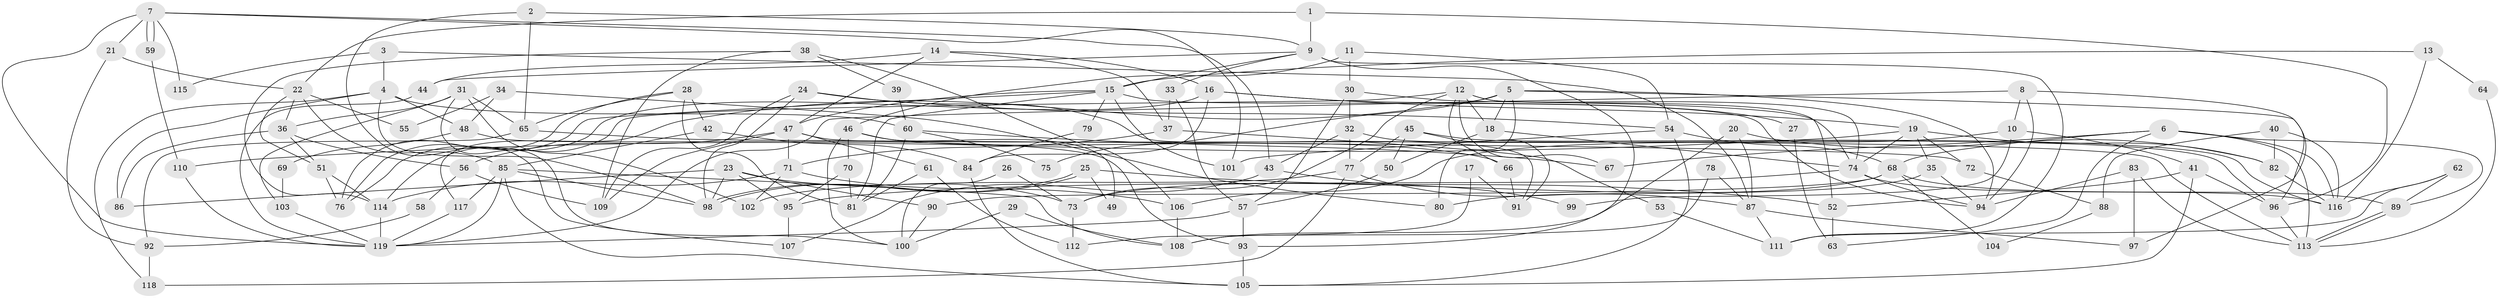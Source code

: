// coarse degree distribution, {6: 0.10256410256410256, 14: 0.05128205128205128, 8: 0.05128205128205128, 10: 0.05128205128205128, 12: 0.05128205128205128, 11: 0.10256410256410256, 17: 0.02564102564102564, 3: 0.10256410256410256, 16: 0.02564102564102564, 2: 0.20512820512820512, 7: 0.10256410256410256, 9: 0.02564102564102564, 5: 0.05128205128205128, 4: 0.05128205128205128}
// Generated by graph-tools (version 1.1) at 2025/19/03/04/25 18:19:02]
// undirected, 119 vertices, 238 edges
graph export_dot {
graph [start="1"]
  node [color=gray90,style=filled];
  1;
  2;
  3;
  4;
  5;
  6;
  7;
  8;
  9;
  10;
  11;
  12;
  13;
  14;
  15;
  16;
  17;
  18;
  19;
  20;
  21;
  22;
  23;
  24;
  25;
  26;
  27;
  28;
  29;
  30;
  31;
  32;
  33;
  34;
  35;
  36;
  37;
  38;
  39;
  40;
  41;
  42;
  43;
  44;
  45;
  46;
  47;
  48;
  49;
  50;
  51;
  52;
  53;
  54;
  55;
  56;
  57;
  58;
  59;
  60;
  61;
  62;
  63;
  64;
  65;
  66;
  67;
  68;
  69;
  70;
  71;
  72;
  73;
  74;
  75;
  76;
  77;
  78;
  79;
  80;
  81;
  82;
  83;
  84;
  85;
  86;
  87;
  88;
  89;
  90;
  91;
  92;
  93;
  94;
  95;
  96;
  97;
  98;
  99;
  100;
  101;
  102;
  103;
  104;
  105;
  106;
  107;
  108;
  109;
  110;
  111;
  112;
  113;
  114;
  115;
  116;
  117;
  118;
  119;
  1 -- 22;
  1 -- 9;
  1 -- 96;
  2 -- 65;
  2 -- 9;
  2 -- 107;
  3 -- 87;
  3 -- 4;
  3 -- 115;
  4 -- 86;
  4 -- 118;
  4 -- 48;
  4 -- 60;
  4 -- 98;
  5 -- 117;
  5 -- 18;
  5 -- 75;
  5 -- 80;
  5 -- 94;
  5 -- 96;
  6 -- 113;
  6 -- 68;
  6 -- 63;
  6 -- 67;
  6 -- 89;
  6 -- 116;
  7 -- 119;
  7 -- 59;
  7 -- 59;
  7 -- 21;
  7 -- 43;
  7 -- 101;
  7 -- 115;
  8 -- 94;
  8 -- 119;
  8 -- 10;
  8 -- 97;
  9 -- 15;
  9 -- 93;
  9 -- 33;
  9 -- 44;
  9 -- 111;
  10 -- 106;
  10 -- 41;
  10 -- 99;
  11 -- 30;
  11 -- 54;
  11 -- 46;
  12 -- 18;
  12 -- 67;
  12 -- 52;
  12 -- 66;
  12 -- 73;
  12 -- 74;
  12 -- 114;
  13 -- 15;
  13 -- 116;
  13 -- 64;
  14 -- 16;
  14 -- 47;
  14 -- 37;
  14 -- 44;
  15 -- 47;
  15 -- 94;
  15 -- 76;
  15 -- 79;
  15 -- 81;
  15 -- 101;
  16 -- 19;
  16 -- 76;
  16 -- 27;
  16 -- 84;
  17 -- 112;
  17 -- 91;
  18 -- 74;
  18 -- 50;
  19 -- 82;
  19 -- 74;
  19 -- 35;
  19 -- 72;
  19 -- 110;
  20 -- 87;
  20 -- 108;
  20 -- 82;
  21 -- 22;
  21 -- 92;
  22 -- 51;
  22 -- 36;
  22 -- 55;
  22 -- 85;
  23 -- 73;
  23 -- 98;
  23 -- 86;
  23 -- 90;
  23 -- 95;
  24 -- 98;
  24 -- 54;
  24 -- 91;
  24 -- 109;
  25 -- 98;
  25 -- 98;
  25 -- 52;
  25 -- 49;
  26 -- 100;
  26 -- 73;
  27 -- 63;
  28 -- 42;
  28 -- 81;
  28 -- 65;
  28 -- 76;
  29 -- 100;
  29 -- 108;
  30 -- 74;
  30 -- 32;
  30 -- 57;
  31 -- 102;
  31 -- 36;
  31 -- 65;
  31 -- 100;
  31 -- 103;
  32 -- 96;
  32 -- 43;
  32 -- 77;
  33 -- 57;
  33 -- 37;
  34 -- 48;
  34 -- 80;
  34 -- 55;
  35 -- 94;
  35 -- 80;
  36 -- 56;
  36 -- 51;
  36 -- 86;
  37 -- 53;
  37 -- 71;
  38 -- 114;
  38 -- 109;
  38 -- 39;
  38 -- 106;
  39 -- 60;
  40 -- 116;
  40 -- 82;
  40 -- 88;
  41 -- 96;
  41 -- 52;
  41 -- 105;
  42 -- 84;
  42 -- 85;
  43 -- 107;
  43 -- 99;
  44 -- 119;
  45 -- 91;
  45 -- 77;
  45 -- 50;
  45 -- 116;
  46 -- 100;
  46 -- 49;
  46 -- 66;
  46 -- 70;
  47 -- 113;
  47 -- 71;
  47 -- 56;
  47 -- 61;
  47 -- 109;
  48 -- 93;
  48 -- 69;
  50 -- 57;
  51 -- 114;
  51 -- 76;
  52 -- 63;
  53 -- 111;
  54 -- 101;
  54 -- 105;
  54 -- 68;
  56 -- 109;
  56 -- 58;
  57 -- 119;
  57 -- 93;
  58 -- 92;
  59 -- 110;
  60 -- 81;
  60 -- 67;
  60 -- 75;
  61 -- 81;
  61 -- 112;
  62 -- 89;
  62 -- 116;
  62 -- 111;
  64 -- 113;
  65 -- 72;
  65 -- 92;
  66 -- 91;
  68 -- 89;
  68 -- 73;
  68 -- 90;
  68 -- 104;
  69 -- 103;
  70 -- 95;
  70 -- 81;
  71 -- 114;
  71 -- 102;
  71 -- 106;
  72 -- 88;
  73 -- 112;
  74 -- 116;
  74 -- 94;
  74 -- 95;
  77 -- 87;
  77 -- 102;
  77 -- 118;
  78 -- 108;
  78 -- 87;
  79 -- 84;
  82 -- 116;
  83 -- 94;
  83 -- 113;
  83 -- 97;
  84 -- 105;
  85 -- 98;
  85 -- 105;
  85 -- 108;
  85 -- 117;
  85 -- 119;
  87 -- 97;
  87 -- 111;
  88 -- 104;
  89 -- 113;
  89 -- 113;
  90 -- 100;
  92 -- 118;
  93 -- 105;
  95 -- 107;
  96 -- 113;
  103 -- 119;
  106 -- 108;
  110 -- 119;
  114 -- 119;
  117 -- 119;
}
